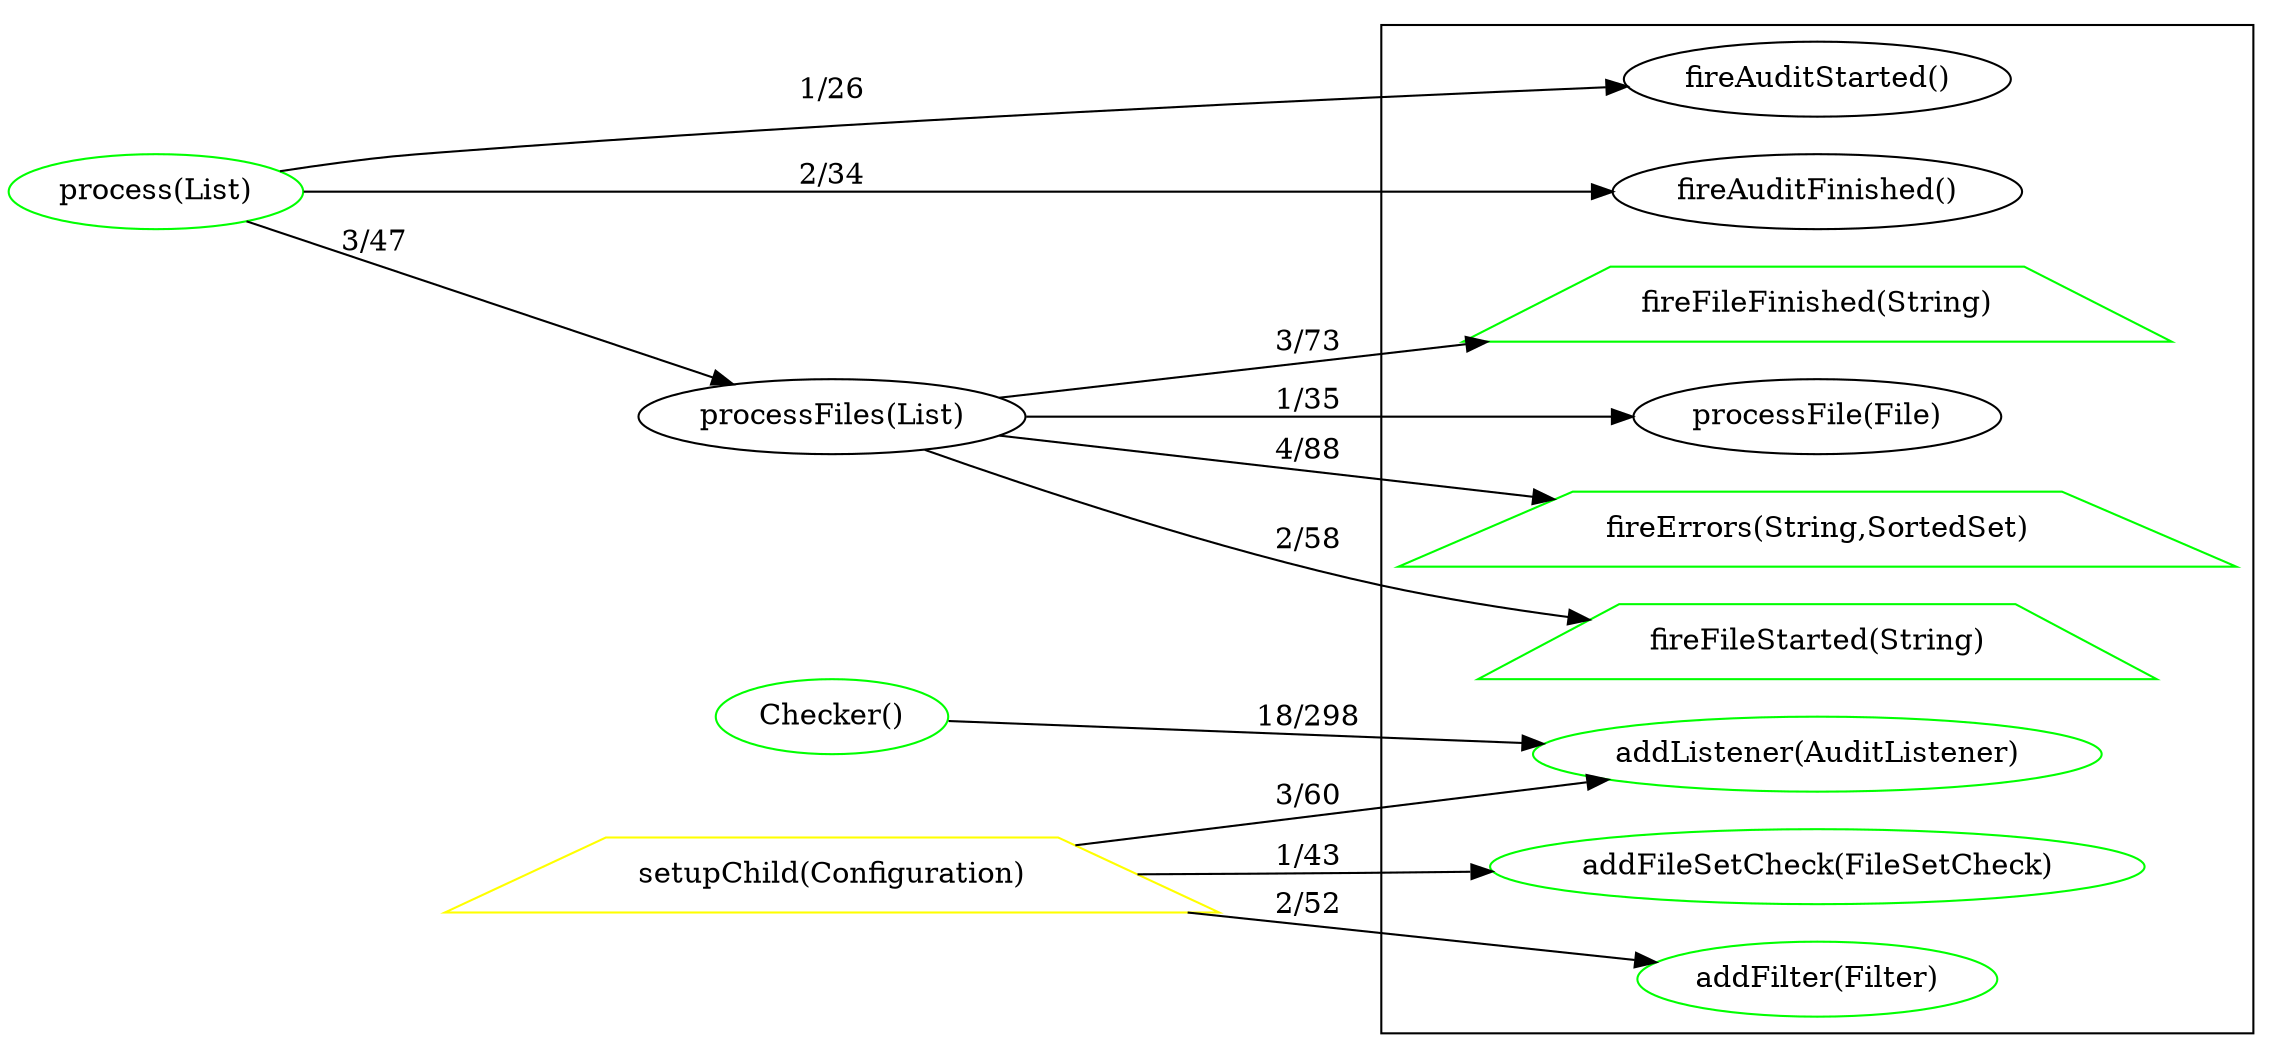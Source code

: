 digraph dependencies {
rankdir = "LR";
subgraph clustersimple {
"fireAuditStarted()" [ color="#000000ff" ];
"fireErrors(String,SortedSet)" [ color="#00ff00ff" shape="trapezium" ];
"addFileSetCheck(FileSetCheck)" [ color="#00ff00ff" ];
"fireAuditFinished()" [ color="#000000ff" ];
"fireFileStarted(String)" [ color="#00ff00ff" shape="trapezium" ];
"addFilter(Filter)" [ color="#00ff00ff" ];
"fireFileFinished(String)" [ color="#00ff00ff" shape="trapezium" ];
"processFile(File)" [ color="#000000ff" ];
"addListener(AuditListener)" [ color="#00ff00ff" ];
}
"process(List)" [ color="#00ff00ff" ];
"Checker()" [ color="#00ff00ff" ];
"processFiles(List)" [ color="#000000ff" ];
"setupChild(Configuration)" [ color="#ffff00ff" shape="trapezium" ];
"process(List)" -> "fireAuditStarted()" [ label="1/26" ];
"process(List)" -> "processFiles(List)" [ label="3/47" ];
"process(List)" -> "fireAuditFinished()" [ label="2/34" ];
"Checker()" -> "addListener(AuditListener)" [ label="18/298" ];
"processFiles(List)" -> "fireFileStarted(String)" [ label="2/58" ];
"processFiles(List)" -> "processFile(File)" [ label="1/35" ];
"processFiles(List)" -> "fireErrors(String,SortedSet)" [ label="4/88" ];
"processFiles(List)" -> "fireFileFinished(String)" [ label="3/73" ];
"setupChild(Configuration)" -> "addFileSetCheck(FileSetCheck)" [ label="1/43" ];
"setupChild(Configuration)" -> "addFilter(Filter)" [ label="2/52" ];
"setupChild(Configuration)" -> "addListener(AuditListener)" [ label="3/60" ];
/*
Legend
Node border color:
    a) GREEN - public
    b) YELLOW - protected
    c) BLACK - private
    d) BLUE - default
Node shape:
    if static - rectangle
    otherwise if override - trapezium
    otherwise if overloaded - triangle
    otherwise ellipse

*/
}